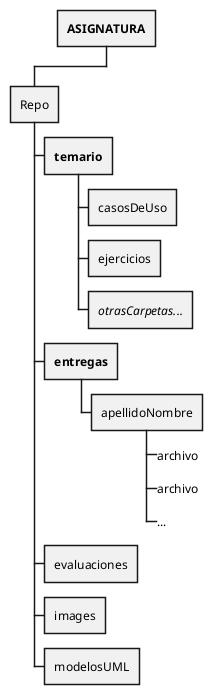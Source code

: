@startwbs

+ **ASIGNATURA**
 + Repo
  + **temario**
   + casosDeUso
   + ejercicios
   + <i>otrasCarpetas...</i>
  + <b>entregas</b>
   + apellidoNombre
    +_ archivo
    +_ archivo
    +_ ...
  + evaluaciones
  + images
  + modelosUML


@endwbs